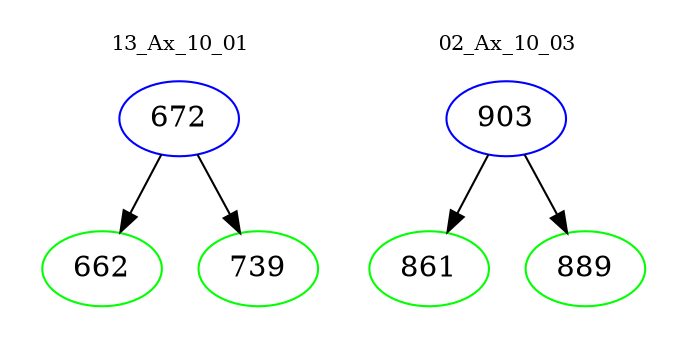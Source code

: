 digraph{
subgraph cluster_0 {
color = white
label = "13_Ax_10_01";
fontsize=10;
T0_672 [label="672", color="blue"]
T0_672 -> T0_662 [color="black"]
T0_662 [label="662", color="green"]
T0_672 -> T0_739 [color="black"]
T0_739 [label="739", color="green"]
}
subgraph cluster_1 {
color = white
label = "02_Ax_10_03";
fontsize=10;
T1_903 [label="903", color="blue"]
T1_903 -> T1_861 [color="black"]
T1_861 [label="861", color="green"]
T1_903 -> T1_889 [color="black"]
T1_889 [label="889", color="green"]
}
}
